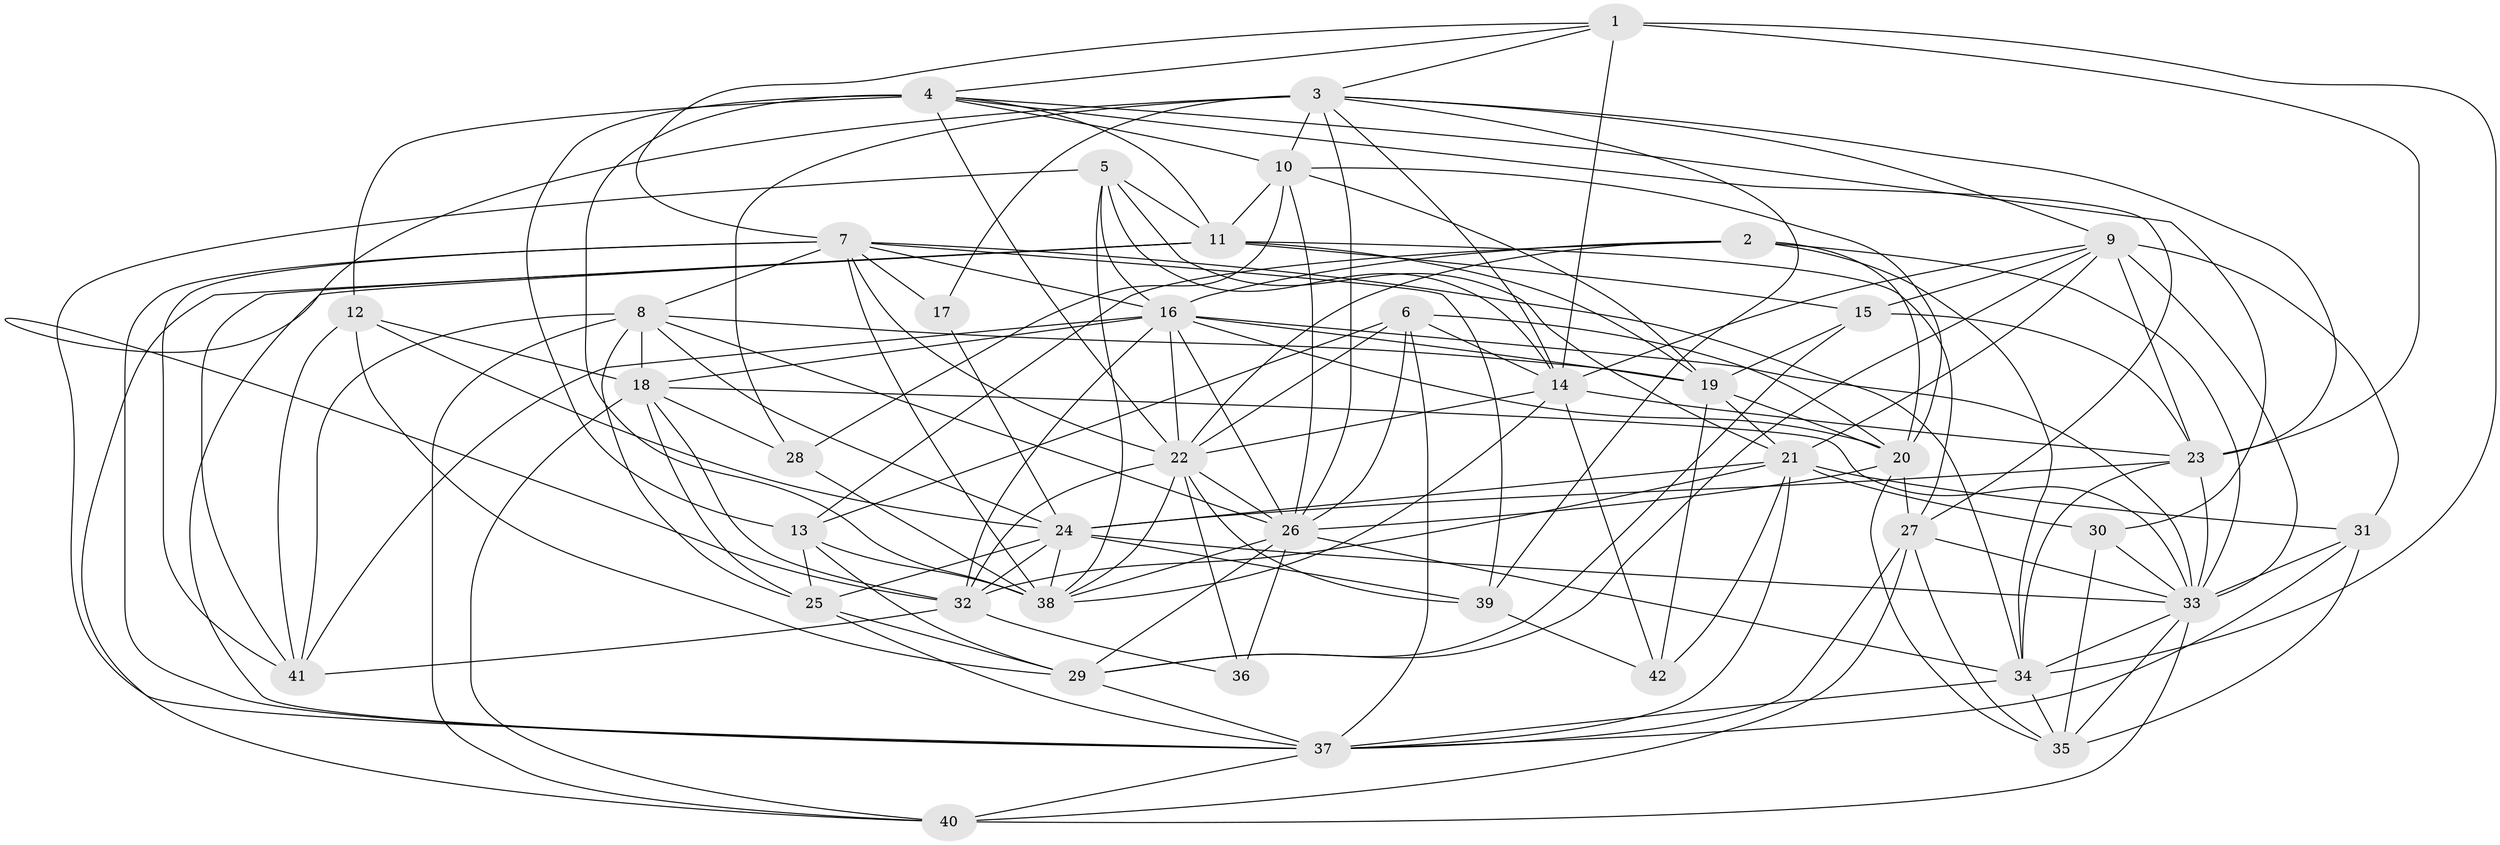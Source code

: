 // original degree distribution, {4: 1.0}
// Generated by graph-tools (version 1.1) at 2025/53/03/04/25 22:53:48]
// undirected, 42 vertices, 154 edges
graph export_dot {
  node [color=gray90,style=filled];
  1;
  2;
  3;
  4;
  5;
  6;
  7;
  8;
  9;
  10;
  11;
  12;
  13;
  14;
  15;
  16;
  17;
  18;
  19;
  20;
  21;
  22;
  23;
  24;
  25;
  26;
  27;
  28;
  29;
  30;
  31;
  32;
  33;
  34;
  35;
  36;
  37;
  38;
  39;
  40;
  41;
  42;
  1 -- 3 [weight=1.0];
  1 -- 4 [weight=1.0];
  1 -- 7 [weight=1.0];
  1 -- 14 [weight=1.0];
  1 -- 23 [weight=1.0];
  1 -- 34 [weight=1.0];
  2 -- 13 [weight=1.0];
  2 -- 16 [weight=1.0];
  2 -- 20 [weight=1.0];
  2 -- 22 [weight=1.0];
  2 -- 33 [weight=1.0];
  2 -- 34 [weight=1.0];
  3 -- 9 [weight=1.0];
  3 -- 10 [weight=1.0];
  3 -- 14 [weight=1.0];
  3 -- 17 [weight=3.0];
  3 -- 23 [weight=1.0];
  3 -- 26 [weight=1.0];
  3 -- 28 [weight=1.0];
  3 -- 32 [weight=1.0];
  3 -- 39 [weight=1.0];
  4 -- 10 [weight=1.0];
  4 -- 11 [weight=1.0];
  4 -- 12 [weight=2.0];
  4 -- 13 [weight=1.0];
  4 -- 22 [weight=1.0];
  4 -- 27 [weight=1.0];
  4 -- 30 [weight=1.0];
  4 -- 38 [weight=1.0];
  5 -- 11 [weight=1.0];
  5 -- 14 [weight=1.0];
  5 -- 16 [weight=1.0];
  5 -- 21 [weight=1.0];
  5 -- 37 [weight=1.0];
  5 -- 38 [weight=1.0];
  6 -- 13 [weight=1.0];
  6 -- 14 [weight=1.0];
  6 -- 20 [weight=1.0];
  6 -- 22 [weight=1.0];
  6 -- 26 [weight=1.0];
  6 -- 37 [weight=1.0];
  7 -- 8 [weight=1.0];
  7 -- 16 [weight=1.0];
  7 -- 17 [weight=2.0];
  7 -- 22 [weight=1.0];
  7 -- 34 [weight=1.0];
  7 -- 37 [weight=1.0];
  7 -- 38 [weight=1.0];
  7 -- 39 [weight=1.0];
  7 -- 41 [weight=2.0];
  8 -- 18 [weight=2.0];
  8 -- 19 [weight=1.0];
  8 -- 24 [weight=1.0];
  8 -- 25 [weight=1.0];
  8 -- 26 [weight=1.0];
  8 -- 40 [weight=1.0];
  8 -- 41 [weight=2.0];
  9 -- 14 [weight=2.0];
  9 -- 15 [weight=1.0];
  9 -- 21 [weight=2.0];
  9 -- 23 [weight=3.0];
  9 -- 29 [weight=1.0];
  9 -- 31 [weight=1.0];
  9 -- 33 [weight=1.0];
  10 -- 11 [weight=1.0];
  10 -- 19 [weight=1.0];
  10 -- 20 [weight=1.0];
  10 -- 26 [weight=1.0];
  10 -- 28 [weight=2.0];
  11 -- 15 [weight=1.0];
  11 -- 19 [weight=3.0];
  11 -- 27 [weight=2.0];
  11 -- 37 [weight=1.0];
  11 -- 40 [weight=1.0];
  11 -- 41 [weight=1.0];
  12 -- 18 [weight=1.0];
  12 -- 24 [weight=1.0];
  12 -- 29 [weight=1.0];
  12 -- 41 [weight=1.0];
  13 -- 25 [weight=1.0];
  13 -- 29 [weight=2.0];
  13 -- 38 [weight=2.0];
  14 -- 22 [weight=1.0];
  14 -- 23 [weight=1.0];
  14 -- 38 [weight=1.0];
  14 -- 42 [weight=1.0];
  15 -- 19 [weight=1.0];
  15 -- 23 [weight=2.0];
  15 -- 29 [weight=1.0];
  16 -- 18 [weight=2.0];
  16 -- 19 [weight=1.0];
  16 -- 20 [weight=1.0];
  16 -- 22 [weight=1.0];
  16 -- 26 [weight=1.0];
  16 -- 32 [weight=1.0];
  16 -- 33 [weight=1.0];
  16 -- 41 [weight=1.0];
  17 -- 24 [weight=1.0];
  18 -- 25 [weight=1.0];
  18 -- 28 [weight=2.0];
  18 -- 32 [weight=2.0];
  18 -- 33 [weight=1.0];
  18 -- 40 [weight=1.0];
  19 -- 20 [weight=1.0];
  19 -- 21 [weight=1.0];
  19 -- 42 [weight=1.0];
  20 -- 26 [weight=1.0];
  20 -- 27 [weight=1.0];
  20 -- 35 [weight=1.0];
  21 -- 24 [weight=1.0];
  21 -- 30 [weight=1.0];
  21 -- 31 [weight=2.0];
  21 -- 32 [weight=2.0];
  21 -- 37 [weight=1.0];
  21 -- 42 [weight=1.0];
  22 -- 26 [weight=1.0];
  22 -- 32 [weight=1.0];
  22 -- 36 [weight=1.0];
  22 -- 38 [weight=1.0];
  22 -- 39 [weight=2.0];
  23 -- 24 [weight=1.0];
  23 -- 33 [weight=1.0];
  23 -- 34 [weight=2.0];
  24 -- 25 [weight=1.0];
  24 -- 32 [weight=1.0];
  24 -- 33 [weight=1.0];
  24 -- 38 [weight=1.0];
  24 -- 39 [weight=1.0];
  25 -- 29 [weight=1.0];
  25 -- 37 [weight=1.0];
  26 -- 29 [weight=1.0];
  26 -- 34 [weight=1.0];
  26 -- 36 [weight=2.0];
  26 -- 38 [weight=1.0];
  27 -- 33 [weight=1.0];
  27 -- 35 [weight=1.0];
  27 -- 37 [weight=1.0];
  27 -- 40 [weight=1.0];
  28 -- 38 [weight=1.0];
  29 -- 37 [weight=1.0];
  30 -- 33 [weight=1.0];
  30 -- 35 [weight=1.0];
  31 -- 33 [weight=1.0];
  31 -- 35 [weight=1.0];
  31 -- 37 [weight=1.0];
  32 -- 36 [weight=1.0];
  32 -- 41 [weight=1.0];
  33 -- 34 [weight=1.0];
  33 -- 35 [weight=1.0];
  33 -- 40 [weight=1.0];
  34 -- 35 [weight=1.0];
  34 -- 37 [weight=2.0];
  37 -- 40 [weight=1.0];
  39 -- 42 [weight=1.0];
}
